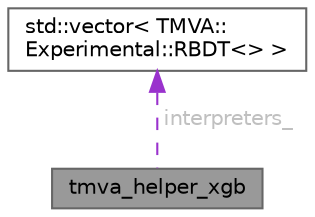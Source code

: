 digraph "tmva_helper_xgb"
{
 // LATEX_PDF_SIZE
  bgcolor="transparent";
  edge [fontname=Helvetica,fontsize=10,labelfontname=Helvetica,labelfontsize=10];
  node [fontname=Helvetica,fontsize=10,shape=box,height=0.2,width=0.4];
  Node1 [id="Node000001",label="tmva_helper_xgb",height=0.2,width=0.4,color="gray40", fillcolor="grey60", style="filled", fontcolor="black",tooltip=" "];
  Node2 -> Node1 [id="edge1_Node000001_Node000002",dir="back",color="darkorchid3",style="dashed",tooltip=" ",label=" interpreters_",fontcolor="grey" ];
  Node2 [id="Node000002",label="std::vector\< TMVA::\lExperimental::RBDT\<\> \>",height=0.2,width=0.4,color="gray40", fillcolor="white", style="filled",tooltip=" "];
}
